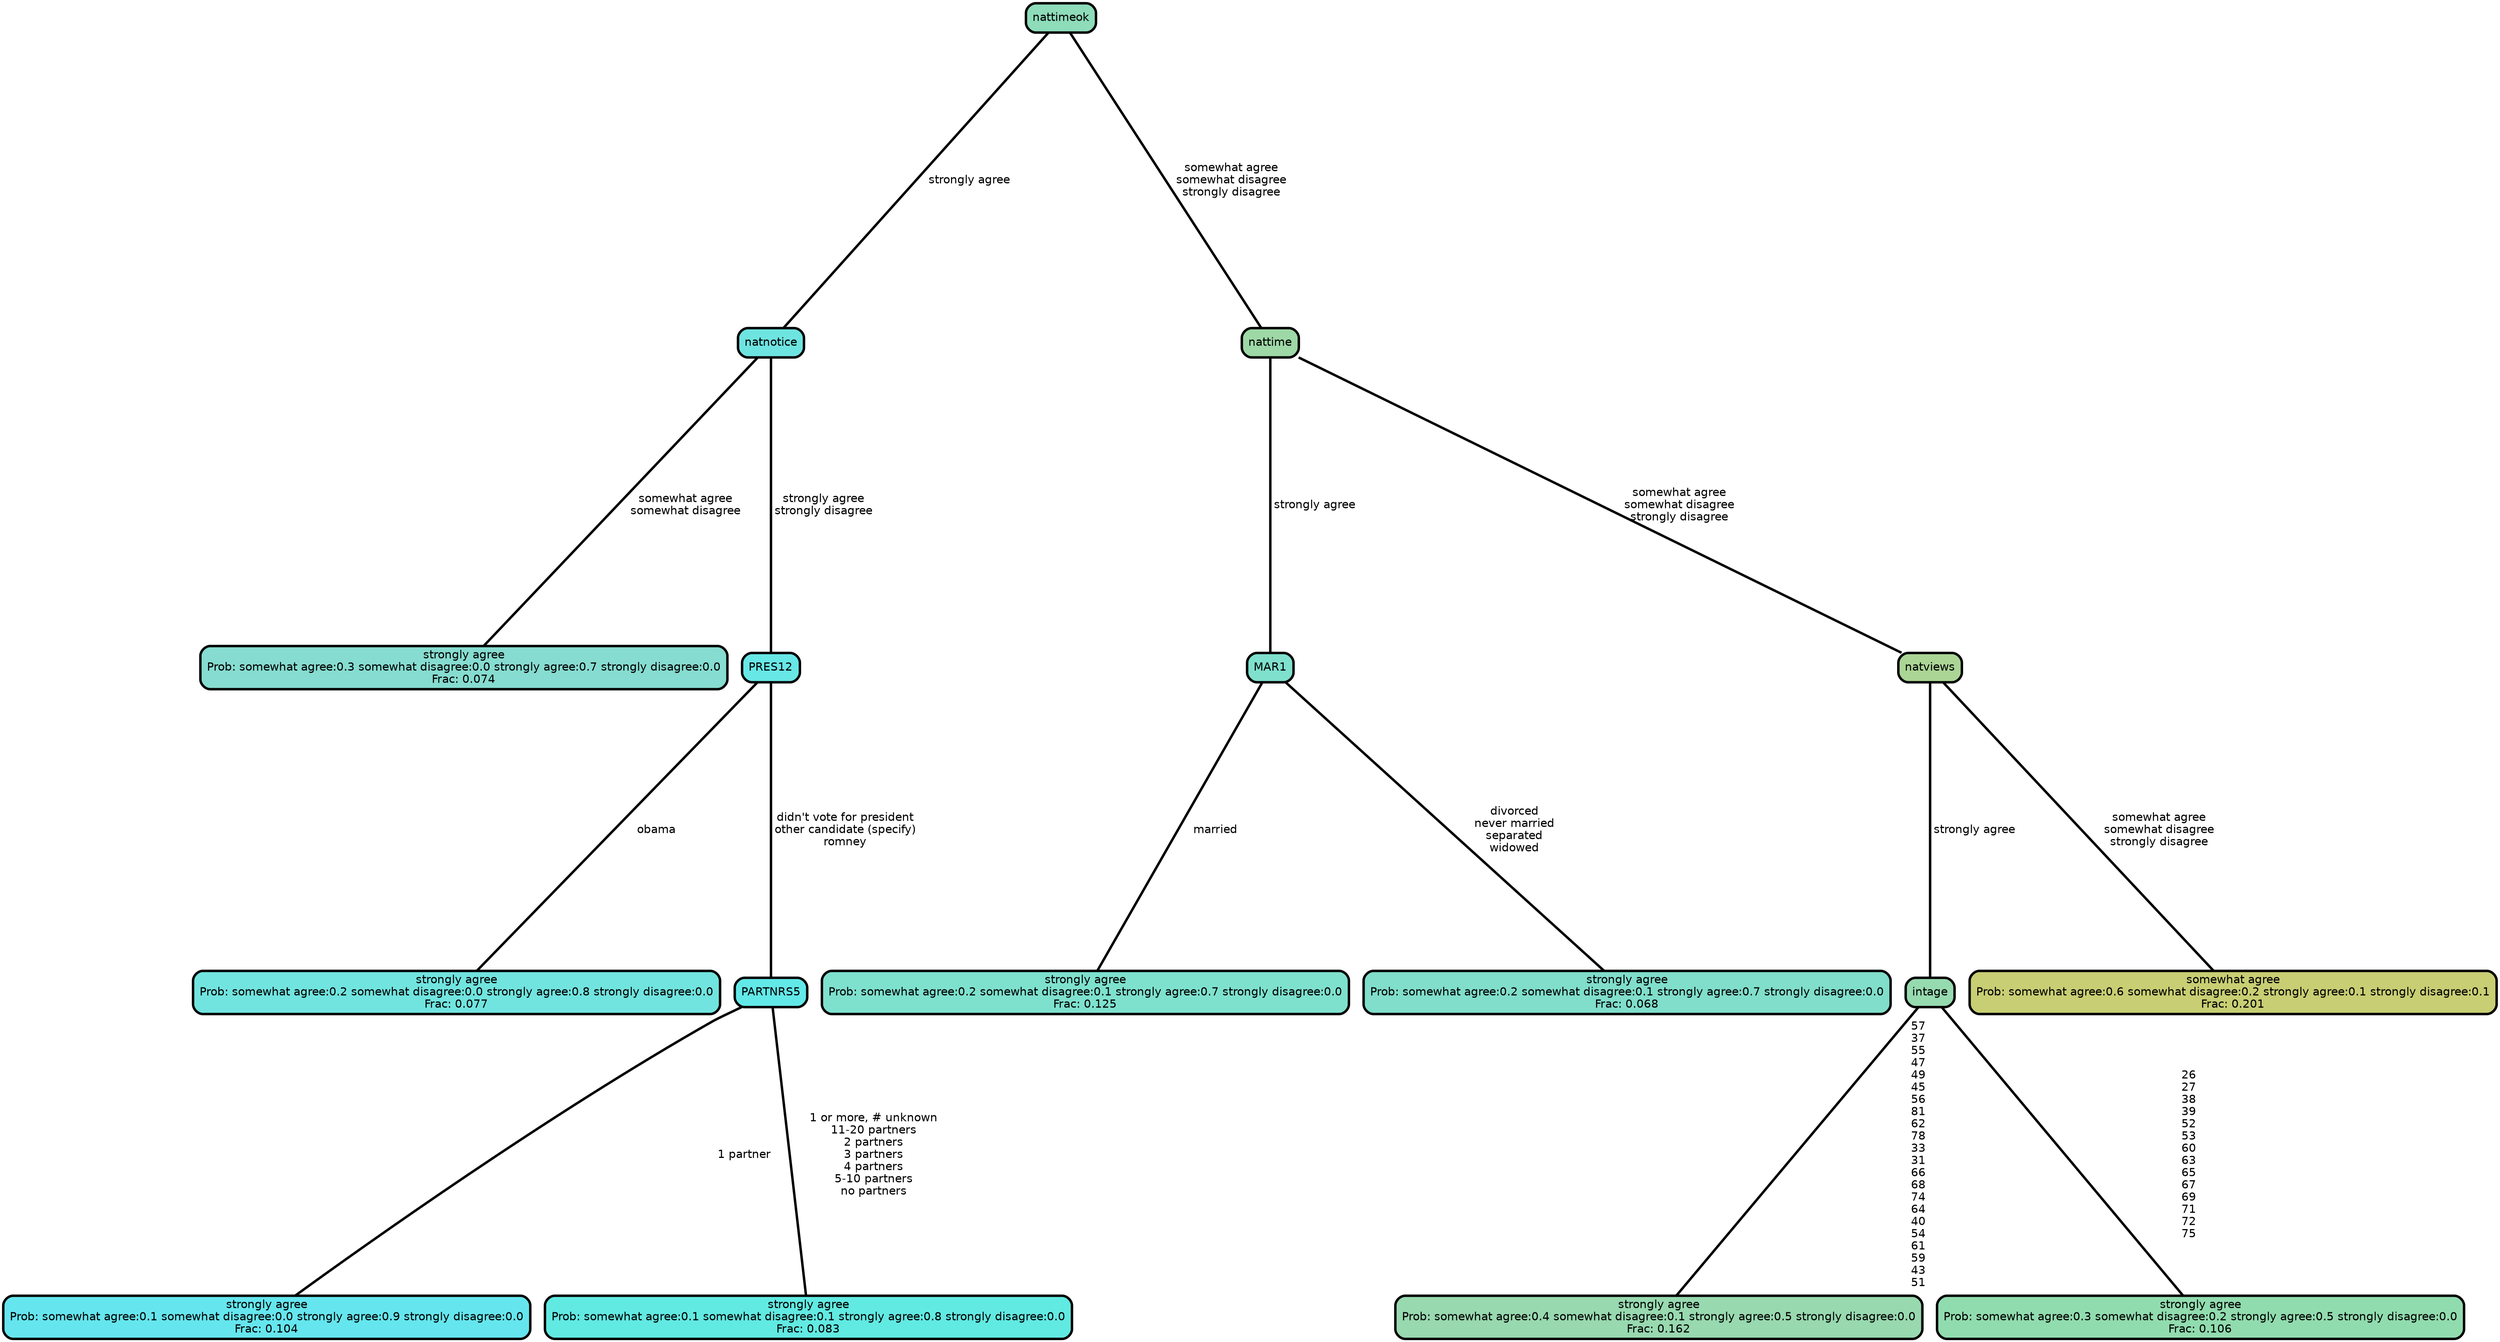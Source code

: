 graph Tree {
node [shape=box, style="filled, rounded",color="black",penwidth="3",fontcolor="black",                 fontname=helvetica] ;
graph [ranksep="0 equally", splines=straight,                 bgcolor=transparent, dpi=200] ;
edge [fontname=helvetica, color=black] ;
0 [label="strongly agree
Prob: somewhat agree:0.3 somewhat disagree:0.0 strongly agree:0.7 strongly disagree:0.0
Frac: 0.074", fillcolor="#86dcd0"] ;
1 [label="natnotice", fillcolor="#6ee4e1"] ;
2 [label="strongly agree
Prob: somewhat agree:0.2 somewhat disagree:0.0 strongly agree:0.8 strongly disagree:0.0
Frac: 0.077", fillcolor="#71e4df"] ;
3 [label="PRES12", fillcolor="#67e7e6"] ;
4 [label="strongly agree
Prob: somewhat agree:0.1 somewhat disagree:0.0 strongly agree:0.9 strongly disagree:0.0
Frac: 0.104", fillcolor="#65e6ee"] ;
5 [label="PARTNRS5", fillcolor="#63e8e8"] ;
6 [label="strongly agree
Prob: somewhat agree:0.1 somewhat disagree:0.1 strongly agree:0.8 strongly disagree:0.0
Frac: 0.083", fillcolor="#61eae2"] ;
7 [label="nattimeok", fillcolor="#8edcba"] ;
8 [label="strongly agree
Prob: somewhat agree:0.2 somewhat disagree:0.1 strongly agree:0.7 strongly disagree:0.0
Frac: 0.125", fillcolor="#7ee1ce"] ;
9 [label="MAR1", fillcolor="#7fe0cd"] ;
10 [label="strongly agree
Prob: somewhat agree:0.2 somewhat disagree:0.1 strongly agree:0.7 strongly disagree:0.0
Frac: 0.068", fillcolor="#80decb"] ;
11 [label="nattime", fillcolor="#9ed8a6"] ;
12 [label="strongly agree
Prob: somewhat agree:0.4 somewhat disagree:0.1 strongly agree:0.5 strongly disagree:0.0
Frac: 0.162", fillcolor="#98d9b0"] ;
13 [label="intage", fillcolor="#96daaf"] ;
14 [label="strongly agree
Prob: somewhat agree:0.3 somewhat disagree:0.2 strongly agree:0.5 strongly disagree:0.0
Frac: 0.106", fillcolor="#91dcaf"] ;
15 [label="natviews", fillcolor="#abd595"] ;
16 [label="somewhat agree
Prob: somewhat agree:0.6 somewhat disagree:0.2 strongly agree:0.1 strongly disagree:0.1
Frac: 0.201", fillcolor="#c8ce73"] ;
1 -- 0 [label=" somewhat agree\n somewhat disagree",penwidth=3] ;
1 -- 3 [label=" strongly agree\n strongly disagree",penwidth=3] ;
3 -- 2 [label=" obama",penwidth=3] ;
3 -- 5 [label=" didn't vote for president\n other candidate (specify)\n romney",penwidth=3] ;
5 -- 4 [label=" 1 partner",penwidth=3] ;
5 -- 6 [label=" 1 or more, # unknown\n 11-20 partners\n 2 partners\n 3 partners\n 4 partners\n 5-10 partners\n no partners",penwidth=3] ;
7 -- 1 [label=" strongly agree",penwidth=3] ;
7 -- 11 [label=" somewhat agree\n somewhat disagree\n strongly disagree",penwidth=3] ;
9 -- 8 [label=" married",penwidth=3] ;
9 -- 10 [label=" divorced\n never married\n separated\n widowed",penwidth=3] ;
11 -- 9 [label=" strongly agree",penwidth=3] ;
11 -- 15 [label=" somewhat agree\n somewhat disagree\n strongly disagree",penwidth=3] ;
13 -- 12 [label=" 57\n 37\n 55\n 47\n 49\n 45\n 56\n 81\n 62\n 78\n 33\n 31\n 66\n 68\n 74\n 64\n 40\n 54\n 61\n 59\n 43\n 51",penwidth=3] ;
13 -- 14 [label=" 26\n 27\n 38\n 39\n 52\n 53\n 60\n 63\n 65\n 67\n 69\n 71\n 72\n 75",penwidth=3] ;
15 -- 13 [label=" strongly agree",penwidth=3] ;
15 -- 16 [label=" somewhat agree\n somewhat disagree\n strongly disagree",penwidth=3] ;
{rank = same;}}